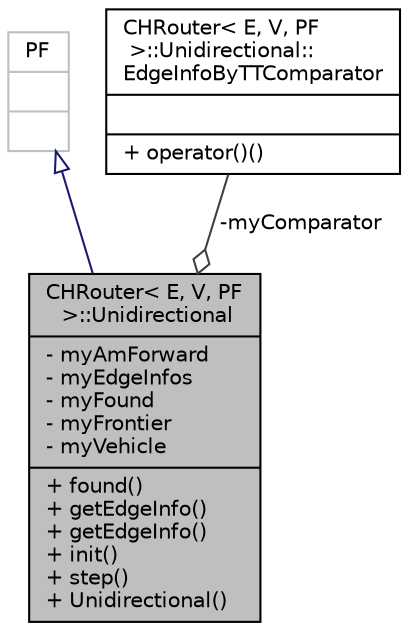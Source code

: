 digraph "CHRouter&lt; E, V, PF &gt;::Unidirectional"
{
  edge [fontname="Helvetica",fontsize="10",labelfontname="Helvetica",labelfontsize="10"];
  node [fontname="Helvetica",fontsize="10",shape=record];
  Node2 [label="{CHRouter\< E, V, PF\l \>::Unidirectional\n|- myAmForward\l- myEdgeInfos\l- myFound\l- myFrontier\l- myVehicle\l|+ found()\l+ getEdgeInfo()\l+ getEdgeInfo()\l+ init()\l+ step()\l+ Unidirectional()\l}",height=0.2,width=0.4,color="black", fillcolor="grey75", style="filled", fontcolor="black"];
  Node3 -> Node2 [dir="back",color="midnightblue",fontsize="10",style="solid",arrowtail="onormal",fontname="Helvetica"];
  Node3 [label="{PF\n||}",height=0.2,width=0.4,color="grey75", fillcolor="white", style="filled"];
  Node4 -> Node2 [color="grey25",fontsize="10",style="solid",label=" -myComparator" ,arrowhead="odiamond",fontname="Helvetica"];
  Node4 [label="{CHRouter\< E, V, PF\l \>::Unidirectional::\lEdgeInfoByTTComparator\n||+ operator()()\l}",height=0.2,width=0.4,color="black", fillcolor="white", style="filled",URL="$d3/d80/class_c_h_router_1_1_unidirectional_1_1_edge_info_by_t_t_comparator.html"];
}

